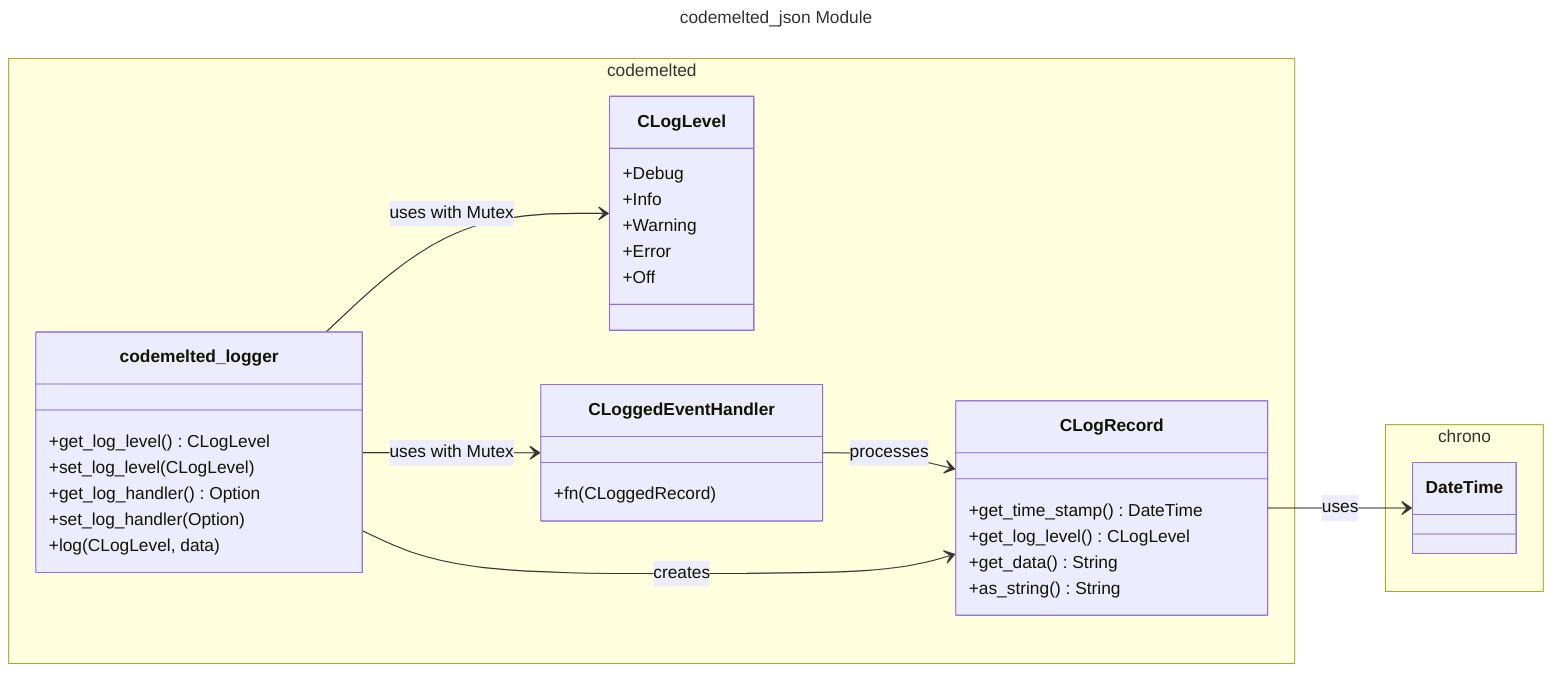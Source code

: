 ---
title: codemelted_json Module
---
classDiagram
  direction LR
  namespace chrono {
    class DateTime {

    }
  }
  namespace codemelted {
    class CLogLevel {
      +Debug
      +Info
      +Warning
      +Error
      +Off
    }

    class CLogRecord {
      +get_time_stamp() DateTime
      +get_log_level() CLogLevel
      +get_data() String
      +as_string() String
    }

    class CLoggedEventHandler {
      +fn(CLoggedRecord)
    }

    class codemelted_logger {
      +get_log_level() CLogLevel
      +set_log_level(CLogLevel)
      +get_log_handler() Option
      +set_log_handler(Option)
      +log(CLogLevel, data)
    }
  }
  CLogRecord --> DateTime : uses
  CLoggedEventHandler --> CLogRecord : processes
  codemelted_logger --> CLogLevel : uses with Mutex
  codemelted_logger --> CLoggedEventHandler : uses with Mutex
  codemelted_logger --> CLogRecord : creates